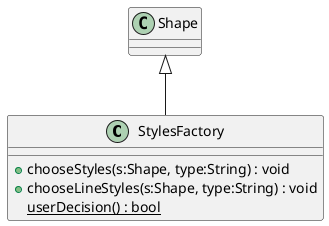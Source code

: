 @startuml
class StylesFactory {
    + chooseStyles(s:Shape, type:String) : void
    + chooseLineStyles(s:Shape, type:String) : void
    {static} userDecision() : bool
}
Shape <|-- StylesFactory
@enduml
